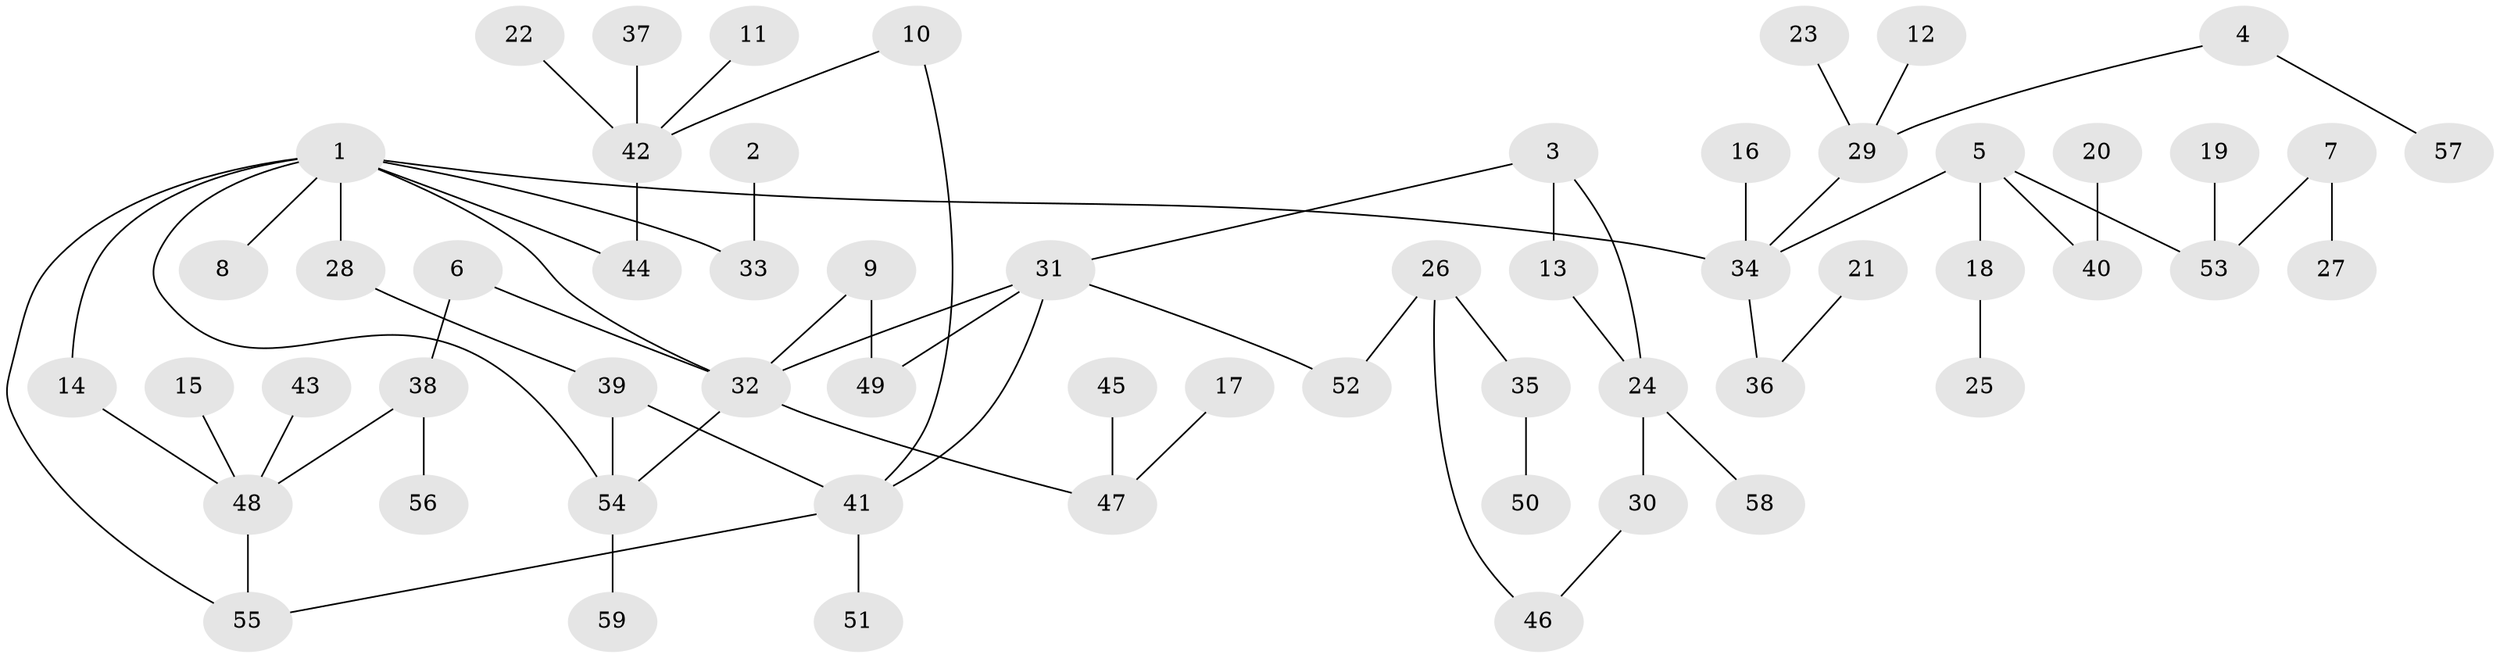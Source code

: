 // original degree distribution, {5: 0.0423728813559322, 6: 0.03389830508474576, 7: 0.00847457627118644, 2: 0.2542372881355932, 3: 0.1864406779661017, 1: 0.423728813559322, 4: 0.05084745762711865}
// Generated by graph-tools (version 1.1) at 2025/25/03/09/25 03:25:27]
// undirected, 59 vertices, 68 edges
graph export_dot {
graph [start="1"]
  node [color=gray90,style=filled];
  1;
  2;
  3;
  4;
  5;
  6;
  7;
  8;
  9;
  10;
  11;
  12;
  13;
  14;
  15;
  16;
  17;
  18;
  19;
  20;
  21;
  22;
  23;
  24;
  25;
  26;
  27;
  28;
  29;
  30;
  31;
  32;
  33;
  34;
  35;
  36;
  37;
  38;
  39;
  40;
  41;
  42;
  43;
  44;
  45;
  46;
  47;
  48;
  49;
  50;
  51;
  52;
  53;
  54;
  55;
  56;
  57;
  58;
  59;
  1 -- 8 [weight=1.0];
  1 -- 14 [weight=1.0];
  1 -- 28 [weight=1.0];
  1 -- 32 [weight=1.0];
  1 -- 33 [weight=1.0];
  1 -- 34 [weight=1.0];
  1 -- 44 [weight=1.0];
  1 -- 54 [weight=1.0];
  1 -- 55 [weight=1.0];
  2 -- 33 [weight=1.0];
  3 -- 13 [weight=1.0];
  3 -- 24 [weight=1.0];
  3 -- 31 [weight=1.0];
  4 -- 29 [weight=1.0];
  4 -- 57 [weight=1.0];
  5 -- 18 [weight=1.0];
  5 -- 34 [weight=1.0];
  5 -- 40 [weight=1.0];
  5 -- 53 [weight=1.0];
  6 -- 32 [weight=1.0];
  6 -- 38 [weight=1.0];
  7 -- 27 [weight=1.0];
  7 -- 53 [weight=1.0];
  9 -- 32 [weight=1.0];
  9 -- 49 [weight=1.0];
  10 -- 41 [weight=1.0];
  10 -- 42 [weight=1.0];
  11 -- 42 [weight=1.0];
  12 -- 29 [weight=1.0];
  13 -- 24 [weight=1.0];
  14 -- 48 [weight=1.0];
  15 -- 48 [weight=1.0];
  16 -- 34 [weight=1.0];
  17 -- 47 [weight=1.0];
  18 -- 25 [weight=1.0];
  19 -- 53 [weight=1.0];
  20 -- 40 [weight=1.0];
  21 -- 36 [weight=1.0];
  22 -- 42 [weight=1.0];
  23 -- 29 [weight=1.0];
  24 -- 30 [weight=1.0];
  24 -- 58 [weight=1.0];
  26 -- 35 [weight=1.0];
  26 -- 46 [weight=1.0];
  26 -- 52 [weight=1.0];
  28 -- 39 [weight=1.0];
  29 -- 34 [weight=1.0];
  30 -- 46 [weight=1.0];
  31 -- 32 [weight=1.0];
  31 -- 41 [weight=1.0];
  31 -- 49 [weight=1.0];
  31 -- 52 [weight=1.0];
  32 -- 47 [weight=1.0];
  32 -- 54 [weight=1.0];
  34 -- 36 [weight=2.0];
  35 -- 50 [weight=1.0];
  37 -- 42 [weight=1.0];
  38 -- 48 [weight=1.0];
  38 -- 56 [weight=1.0];
  39 -- 41 [weight=1.0];
  39 -- 54 [weight=1.0];
  41 -- 51 [weight=1.0];
  41 -- 55 [weight=1.0];
  42 -- 44 [weight=1.0];
  43 -- 48 [weight=1.0];
  45 -- 47 [weight=1.0];
  48 -- 55 [weight=1.0];
  54 -- 59 [weight=1.0];
}
